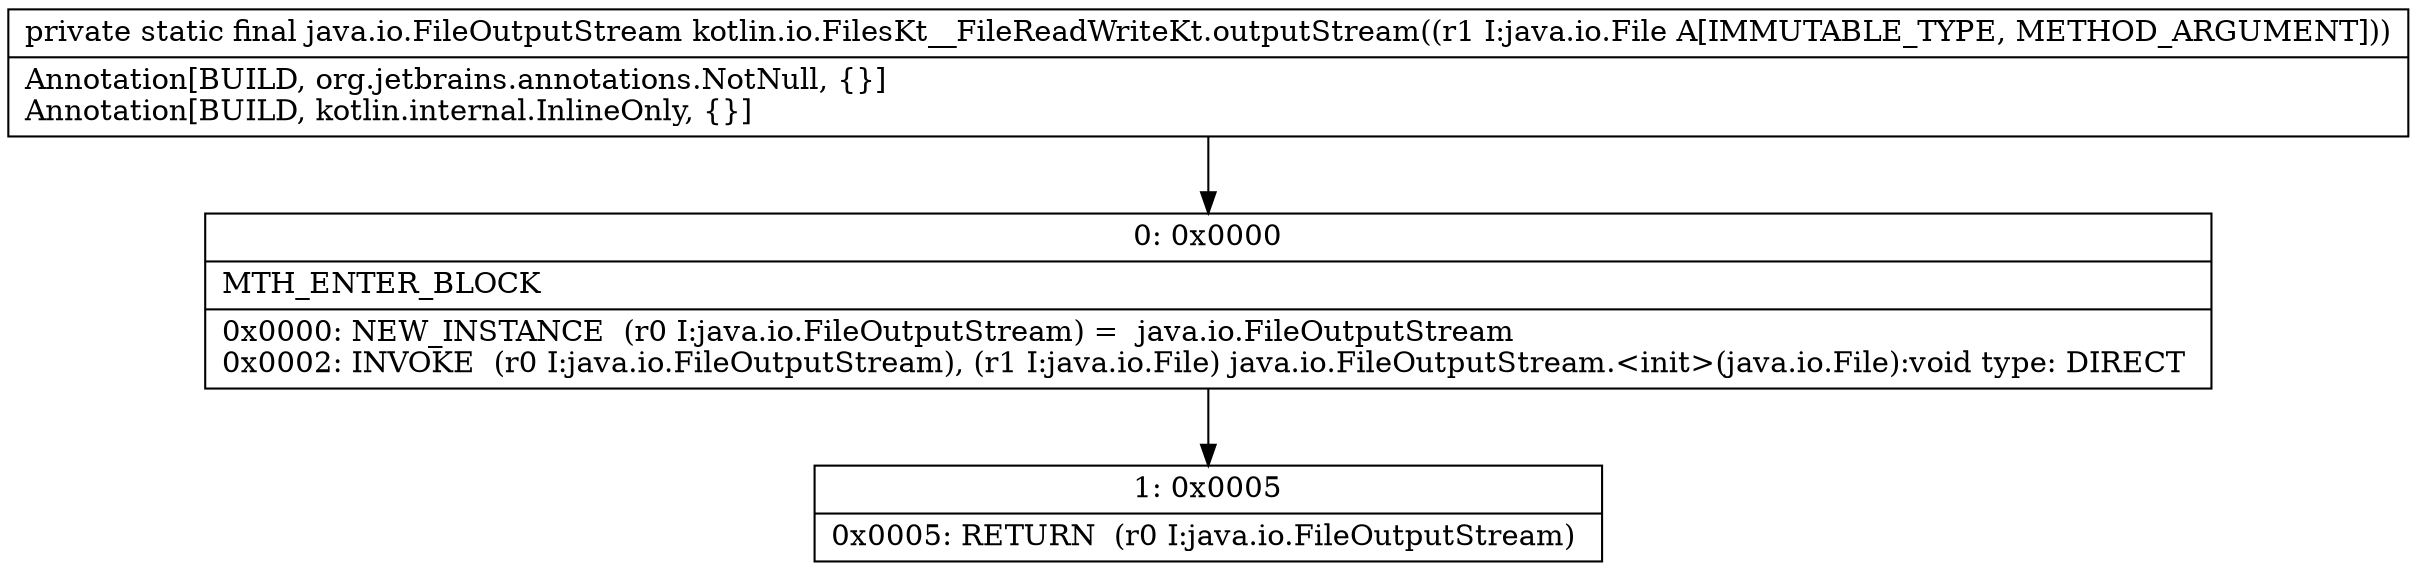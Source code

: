 digraph "CFG forkotlin.io.FilesKt__FileReadWriteKt.outputStream(Ljava\/io\/File;)Ljava\/io\/FileOutputStream;" {
Node_0 [shape=record,label="{0\:\ 0x0000|MTH_ENTER_BLOCK\l|0x0000: NEW_INSTANCE  (r0 I:java.io.FileOutputStream) =  java.io.FileOutputStream \l0x0002: INVOKE  (r0 I:java.io.FileOutputStream), (r1 I:java.io.File) java.io.FileOutputStream.\<init\>(java.io.File):void type: DIRECT \l}"];
Node_1 [shape=record,label="{1\:\ 0x0005|0x0005: RETURN  (r0 I:java.io.FileOutputStream) \l}"];
MethodNode[shape=record,label="{private static final java.io.FileOutputStream kotlin.io.FilesKt__FileReadWriteKt.outputStream((r1 I:java.io.File A[IMMUTABLE_TYPE, METHOD_ARGUMENT]))  | Annotation[BUILD, org.jetbrains.annotations.NotNull, \{\}]\lAnnotation[BUILD, kotlin.internal.InlineOnly, \{\}]\l}"];
MethodNode -> Node_0;
Node_0 -> Node_1;
}

